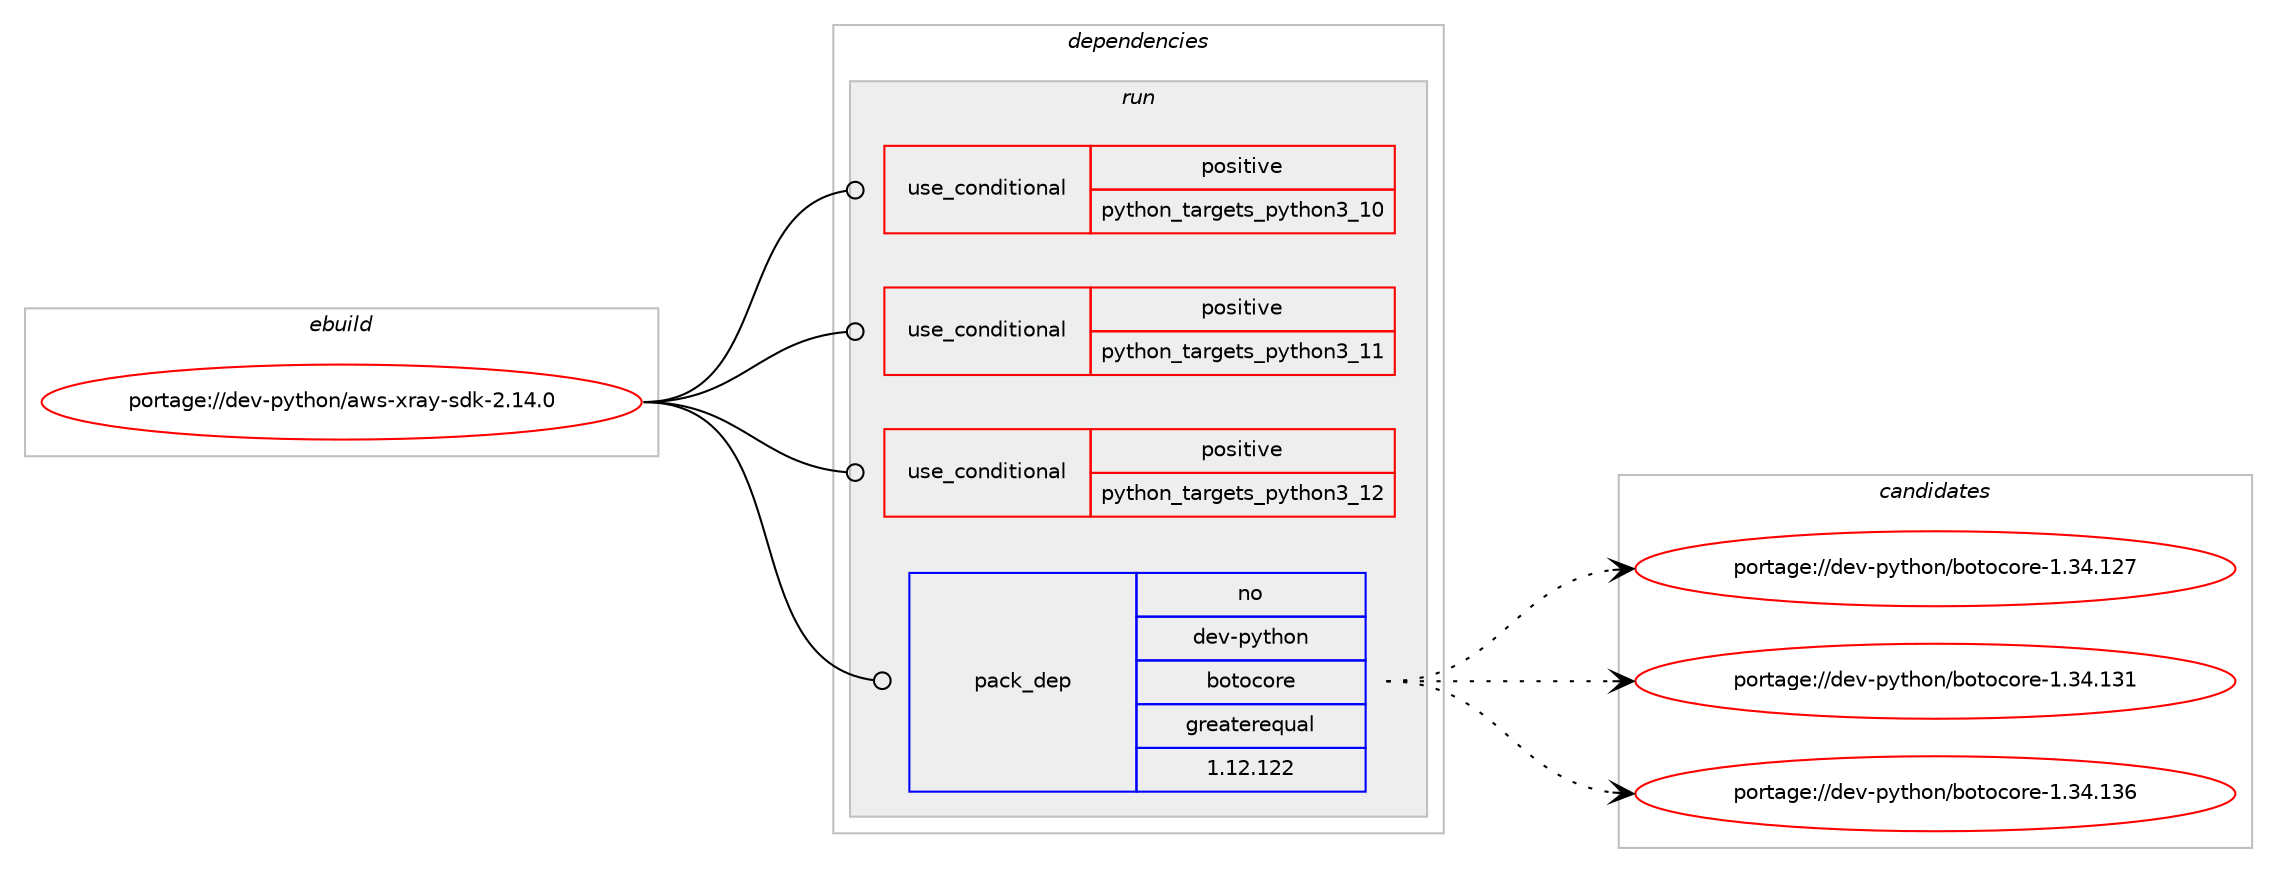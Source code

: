 digraph prolog {

# *************
# Graph options
# *************

newrank=true;
concentrate=true;
compound=true;
graph [rankdir=LR,fontname=Helvetica,fontsize=10,ranksep=1.5];#, ranksep=2.5, nodesep=0.2];
edge  [arrowhead=vee];
node  [fontname=Helvetica,fontsize=10];

# **********
# The ebuild
# **********

subgraph cluster_leftcol {
color=gray;
rank=same;
label=<<i>ebuild</i>>;
id [label="portage://dev-python/aws-xray-sdk-2.14.0", color=red, width=4, href="../dev-python/aws-xray-sdk-2.14.0.svg"];
}

# ****************
# The dependencies
# ****************

subgraph cluster_midcol {
color=gray;
label=<<i>dependencies</i>>;
subgraph cluster_compile {
fillcolor="#eeeeee";
style=filled;
label=<<i>compile</i>>;
}
subgraph cluster_compileandrun {
fillcolor="#eeeeee";
style=filled;
label=<<i>compile and run</i>>;
}
subgraph cluster_run {
fillcolor="#eeeeee";
style=filled;
label=<<i>run</i>>;
subgraph cond30271 {
dependency71507 [label=<<TABLE BORDER="0" CELLBORDER="1" CELLSPACING="0" CELLPADDING="4"><TR><TD ROWSPAN="3" CELLPADDING="10">use_conditional</TD></TR><TR><TD>positive</TD></TR><TR><TD>python_targets_python3_10</TD></TR></TABLE>>, shape=none, color=red];
# *** BEGIN UNKNOWN DEPENDENCY TYPE (TODO) ***
# dependency71507 -> package_dependency(portage://dev-python/aws-xray-sdk-2.14.0,run,no,dev-lang,python,none,[,,],[slot(3.10)],[])
# *** END UNKNOWN DEPENDENCY TYPE (TODO) ***

}
id:e -> dependency71507:w [weight=20,style="solid",arrowhead="odot"];
subgraph cond30272 {
dependency71508 [label=<<TABLE BORDER="0" CELLBORDER="1" CELLSPACING="0" CELLPADDING="4"><TR><TD ROWSPAN="3" CELLPADDING="10">use_conditional</TD></TR><TR><TD>positive</TD></TR><TR><TD>python_targets_python3_11</TD></TR></TABLE>>, shape=none, color=red];
# *** BEGIN UNKNOWN DEPENDENCY TYPE (TODO) ***
# dependency71508 -> package_dependency(portage://dev-python/aws-xray-sdk-2.14.0,run,no,dev-lang,python,none,[,,],[slot(3.11)],[])
# *** END UNKNOWN DEPENDENCY TYPE (TODO) ***

}
id:e -> dependency71508:w [weight=20,style="solid",arrowhead="odot"];
subgraph cond30273 {
dependency71509 [label=<<TABLE BORDER="0" CELLBORDER="1" CELLSPACING="0" CELLPADDING="4"><TR><TD ROWSPAN="3" CELLPADDING="10">use_conditional</TD></TR><TR><TD>positive</TD></TR><TR><TD>python_targets_python3_12</TD></TR></TABLE>>, shape=none, color=red];
# *** BEGIN UNKNOWN DEPENDENCY TYPE (TODO) ***
# dependency71509 -> package_dependency(portage://dev-python/aws-xray-sdk-2.14.0,run,no,dev-lang,python,none,[,,],[slot(3.12)],[])
# *** END UNKNOWN DEPENDENCY TYPE (TODO) ***

}
id:e -> dependency71509:w [weight=20,style="solid",arrowhead="odot"];
subgraph pack40027 {
dependency71510 [label=<<TABLE BORDER="0" CELLBORDER="1" CELLSPACING="0" CELLPADDING="4" WIDTH="220"><TR><TD ROWSPAN="6" CELLPADDING="30">pack_dep</TD></TR><TR><TD WIDTH="110">no</TD></TR><TR><TD>dev-python</TD></TR><TR><TD>botocore</TD></TR><TR><TD>greaterequal</TD></TR><TR><TD>1.12.122</TD></TR></TABLE>>, shape=none, color=blue];
}
id:e -> dependency71510:w [weight=20,style="solid",arrowhead="odot"];
# *** BEGIN UNKNOWN DEPENDENCY TYPE (TODO) ***
# id -> package_dependency(portage://dev-python/aws-xray-sdk-2.14.0,run,no,dev-python,wrapt,none,[,,],[],[use(optenable(python_targets_python3_10),negative),use(optenable(python_targets_python3_11),negative),use(optenable(python_targets_python3_12),negative)])
# *** END UNKNOWN DEPENDENCY TYPE (TODO) ***

}
}

# **************
# The candidates
# **************

subgraph cluster_choices {
rank=same;
color=gray;
label=<<i>candidates</i>>;

subgraph choice40027 {
color=black;
nodesep=1;
choice10010111845112121116104111110479811111611199111114101454946515246495055 [label="portage://dev-python/botocore-1.34.127", color=red, width=4,href="../dev-python/botocore-1.34.127.svg"];
choice10010111845112121116104111110479811111611199111114101454946515246495149 [label="portage://dev-python/botocore-1.34.131", color=red, width=4,href="../dev-python/botocore-1.34.131.svg"];
choice10010111845112121116104111110479811111611199111114101454946515246495154 [label="portage://dev-python/botocore-1.34.136", color=red, width=4,href="../dev-python/botocore-1.34.136.svg"];
dependency71510:e -> choice10010111845112121116104111110479811111611199111114101454946515246495055:w [style=dotted,weight="100"];
dependency71510:e -> choice10010111845112121116104111110479811111611199111114101454946515246495149:w [style=dotted,weight="100"];
dependency71510:e -> choice10010111845112121116104111110479811111611199111114101454946515246495154:w [style=dotted,weight="100"];
}
}

}
